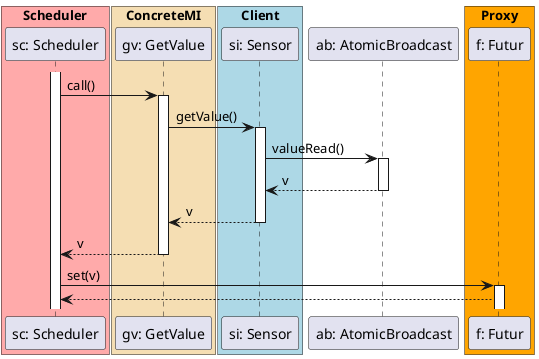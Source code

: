 @startuml
'httpsc://plantuml.com/siquence-diagram


box "Scheduler" #FFAAAA
participant "sc: Scheduler"
end box

activate "sc: Scheduler"
"gv: GetValue" <- "sc: Scheduler" : call()
activate "gv: GetValue"

box "ConcreteMI" #Wheat
participant "gv: GetValue"
end box

box "Client" #LightBlue
participant "si: Sensor"
end box

"gv: GetValue" -> "si: Sensor" : getValue()
activate "si: Sensor"
"si: Sensor" -> "ab: AtomicBroadcast" : valueRead()
activate "ab: AtomicBroadcast"
"ab: AtomicBroadcast" --> "si: Sensor" : v
deactivate "ab: AtomicBroadcast"
"si: Sensor" --> "gv: GetValue" : v
deactivate "si: Sensor"
"sc: Scheduler" <-- "gv: GetValue" : v
deactivate "gv: GetValue"

"sc: Scheduler" -> "f: Futur" : set(v)
activate "f: Futur"
"sc: Scheduler" <-- "f: Futur" :

box "Proxy" #Orange
participant "f: Futur"
end box


@enduml